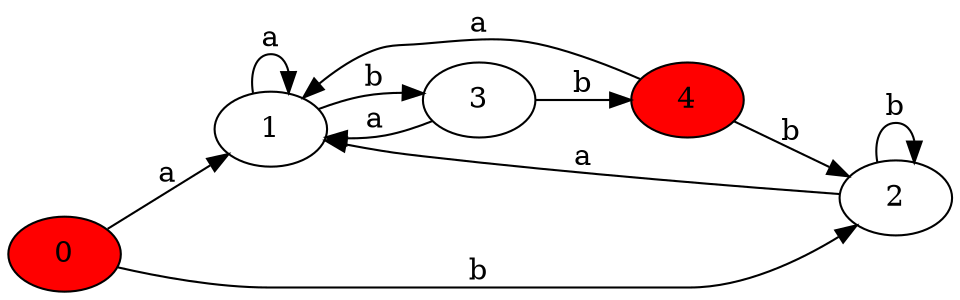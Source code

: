digraph G{
rankdir = LR;
0[style="filled",fillcolor="red"]
4[style="filled",fillcolor="red"]
0->1[label="a"];
0->2[label="b"];
1->1[label="a"];
1->3[label="b"];
2->1[label="a"];
2->2[label="b"];
3->1[label="a"];
3->4[label="b"];
4->1[label="a"];
4->2[label="b"];
}
